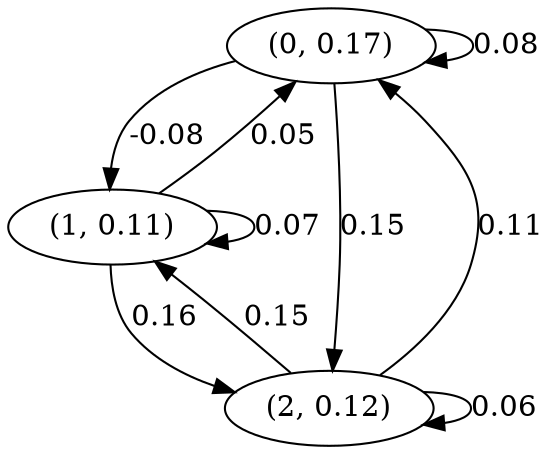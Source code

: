 digraph {
    0 [ label = "(0, 0.17)" ]
    1 [ label = "(1, 0.11)" ]
    2 [ label = "(2, 0.12)" ]
    0 -> 0 [ label = "0.08" ]
    1 -> 1 [ label = "0.07" ]
    2 -> 2 [ label = "0.06" ]
    1 -> 0 [ label = "0.05" ]
    2 -> 0 [ label = "0.11" ]
    0 -> 1 [ label = "-0.08" ]
    2 -> 1 [ label = "0.15" ]
    0 -> 2 [ label = "0.15" ]
    1 -> 2 [ label = "0.16" ]
}


